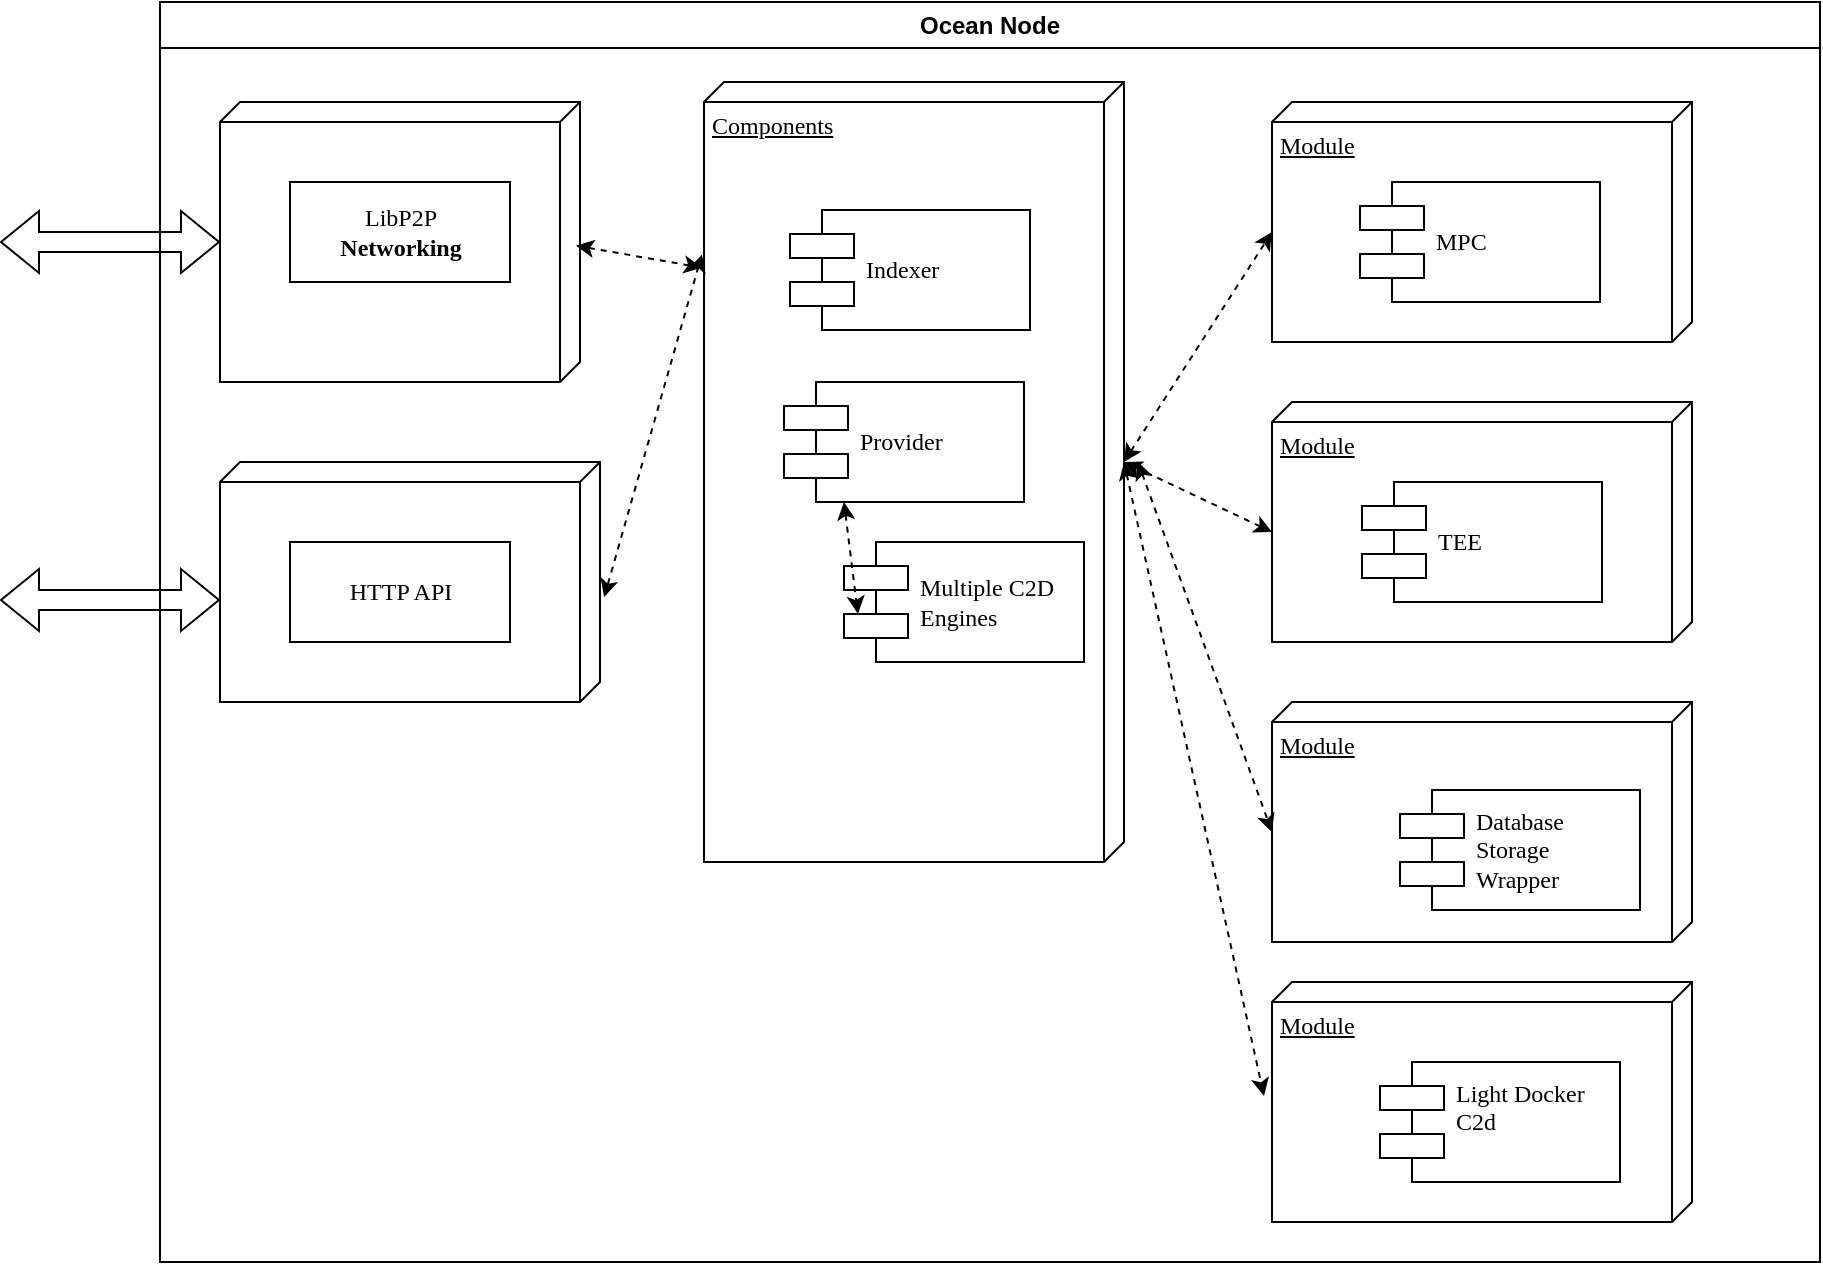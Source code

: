 <mxfile version="21.7.1" type="device">
  <diagram name="Page-1" id="5f0bae14-7c28-e335-631c-24af17079c00">
    <mxGraphModel dx="1362" dy="691" grid="1" gridSize="10" guides="1" tooltips="1" connect="1" arrows="1" fold="1" page="1" pageScale="1" pageWidth="1169" pageHeight="827" background="none" math="0" shadow="0">
      <root>
        <mxCell id="0" />
        <mxCell id="1" parent="0" />
        <mxCell id="39150e848f15840c-1" value="" style="verticalAlign=top;align=left;spacingTop=8;spacingLeft=2;spacingRight=12;shape=cube;size=10;direction=south;fontStyle=4;html=1;rounded=0;shadow=0;comic=0;labelBackgroundColor=none;strokeWidth=1;fontFamily=Verdana;fontSize=12" parent="1" vertex="1">
          <mxGeometry x="120" y="70" width="180" height="140" as="geometry" />
        </mxCell>
        <mxCell id="39150e848f15840c-3" value="Components" style="verticalAlign=top;align=left;spacingTop=8;spacingLeft=2;spacingRight=12;shape=cube;size=10;direction=south;fontStyle=4;html=1;rounded=0;shadow=0;comic=0;labelBackgroundColor=none;strokeWidth=1;fontFamily=Verdana;fontSize=12" parent="1" vertex="1">
          <mxGeometry x="362" y="60" width="210" height="390" as="geometry" />
        </mxCell>
        <mxCell id="39150e848f15840c-4" value="LibP2P&lt;br&gt;&lt;b&gt;Networking&lt;/b&gt;" style="html=1;rounded=0;shadow=0;comic=0;labelBackgroundColor=none;strokeWidth=1;fontFamily=Verdana;fontSize=12;align=center;" parent="1" vertex="1">
          <mxGeometry x="155" y="110" width="110" height="50" as="geometry" />
        </mxCell>
        <mxCell id="39150e848f15840c-7" value="Provider" style="shape=component;align=left;spacingLeft=36;rounded=0;shadow=0;comic=0;labelBackgroundColor=none;strokeWidth=1;fontFamily=Verdana;fontSize=12;html=1;" parent="1" vertex="1">
          <mxGeometry x="402" y="210" width="120" height="60" as="geometry" />
        </mxCell>
        <mxCell id="39150e848f15840c-10" value="Indexer" style="shape=component;align=left;spacingLeft=36;rounded=0;shadow=0;comic=0;labelBackgroundColor=none;strokeWidth=1;fontFamily=Verdana;fontSize=12;html=1;" parent="1" vertex="1">
          <mxGeometry x="405" y="124" width="120" height="60" as="geometry" />
        </mxCell>
        <mxCell id="39150e848f15840c-11" style="edgeStyle=none;rounded=0;html=1;dashed=1;labelBackgroundColor=none;startArrow=classic;startFill=1;endArrow=classic;endFill=1;fontFamily=Verdana;fontSize=12;entryX=0.563;entryY=-0.011;entryDx=0;entryDy=0;entryPerimeter=0;exitX=0.221;exitY=1.005;exitDx=0;exitDy=0;exitPerimeter=0;" parent="1" source="39150e848f15840c-3" target="fq037zu-ZhPwcoGEC1Z5-2" edge="1">
          <mxGeometry relative="1" as="geometry">
            <mxPoint x="379.098" y="244.15" as="targetPoint" />
          </mxGeometry>
        </mxCell>
        <mxCell id="fq037zu-ZhPwcoGEC1Z5-2" value="" style="verticalAlign=top;align=left;spacingTop=8;spacingLeft=2;spacingRight=12;shape=cube;size=10;direction=south;fontStyle=4;html=1;rounded=0;shadow=0;comic=0;labelBackgroundColor=none;strokeWidth=1;fontFamily=Verdana;fontSize=12" vertex="1" parent="1">
          <mxGeometry x="120" y="250" width="190" height="120" as="geometry" />
        </mxCell>
        <mxCell id="fq037zu-ZhPwcoGEC1Z5-3" value="HTTP API" style="html=1;rounded=0;shadow=0;comic=0;labelBackgroundColor=none;strokeWidth=1;fontFamily=Verdana;fontSize=12;align=center;" vertex="1" parent="1">
          <mxGeometry x="155" y="290" width="110" height="50" as="geometry" />
        </mxCell>
        <mxCell id="fq037zu-ZhPwcoGEC1Z5-4" style="edgeStyle=none;rounded=0;html=1;dashed=1;labelBackgroundColor=none;startArrow=classic;startFill=1;endArrow=classic;endFill=1;fontFamily=Verdana;fontSize=12;entryX=0.513;entryY=0.011;entryDx=0;entryDy=0;entryPerimeter=0;exitX=0.238;exitY=1.005;exitDx=0;exitDy=0;exitPerimeter=0;" edge="1" parent="1" source="39150e848f15840c-3" target="39150e848f15840c-1">
          <mxGeometry relative="1" as="geometry">
            <mxPoint x="450" y="152" as="sourcePoint" />
            <mxPoint x="322" y="350" as="targetPoint" />
          </mxGeometry>
        </mxCell>
        <mxCell id="fq037zu-ZhPwcoGEC1Z5-5" value="Module" style="verticalAlign=top;align=left;spacingTop=8;spacingLeft=2;spacingRight=12;shape=cube;size=10;direction=south;fontStyle=4;html=1;rounded=0;shadow=0;comic=0;labelBackgroundColor=none;strokeWidth=1;fontFamily=Verdana;fontSize=12" vertex="1" parent="1">
          <mxGeometry x="646" y="70" width="210" height="120" as="geometry" />
        </mxCell>
        <mxCell id="fq037zu-ZhPwcoGEC1Z5-7" value="MPC" style="shape=component;align=left;spacingLeft=36;rounded=0;shadow=0;comic=0;labelBackgroundColor=none;strokeWidth=1;fontFamily=Verdana;fontSize=12;html=1;" vertex="1" parent="1">
          <mxGeometry x="690" y="110" width="120" height="60" as="geometry" />
        </mxCell>
        <mxCell id="fq037zu-ZhPwcoGEC1Z5-9" value="Module" style="verticalAlign=top;align=left;spacingTop=8;spacingLeft=2;spacingRight=12;shape=cube;size=10;direction=south;fontStyle=4;html=1;rounded=0;shadow=0;comic=0;labelBackgroundColor=none;strokeWidth=1;fontFamily=Verdana;fontSize=12" vertex="1" parent="1">
          <mxGeometry x="646" y="220" width="210" height="120" as="geometry" />
        </mxCell>
        <mxCell id="fq037zu-ZhPwcoGEC1Z5-10" value="TEE" style="shape=component;align=left;spacingLeft=36;rounded=0;shadow=0;comic=0;labelBackgroundColor=none;strokeWidth=1;fontFamily=Verdana;fontSize=12;html=1;" vertex="1" parent="1">
          <mxGeometry x="691" y="260" width="120" height="60" as="geometry" />
        </mxCell>
        <mxCell id="fq037zu-ZhPwcoGEC1Z5-11" value="Module" style="verticalAlign=top;align=left;spacingTop=8;spacingLeft=2;spacingRight=12;shape=cube;size=10;direction=south;fontStyle=4;html=1;rounded=0;shadow=0;comic=0;labelBackgroundColor=none;strokeWidth=1;fontFamily=Verdana;fontSize=12" vertex="1" parent="1">
          <mxGeometry x="646" y="370" width="210" height="120" as="geometry" />
        </mxCell>
        <mxCell id="fq037zu-ZhPwcoGEC1Z5-12" value="Database&lt;br&gt;Storage&lt;br&gt;Wrapper" style="shape=component;align=left;spacingLeft=36;rounded=0;shadow=0;comic=0;labelBackgroundColor=none;strokeWidth=1;fontFamily=Verdana;fontSize=12;html=1;" vertex="1" parent="1">
          <mxGeometry x="710" y="414" width="120" height="60" as="geometry" />
        </mxCell>
        <mxCell id="fq037zu-ZhPwcoGEC1Z5-13" value="Module" style="verticalAlign=top;align=left;spacingTop=8;spacingLeft=2;spacingRight=12;shape=cube;size=10;direction=south;fontStyle=4;html=1;rounded=0;shadow=0;comic=0;labelBackgroundColor=none;strokeWidth=1;fontFamily=Verdana;fontSize=12" vertex="1" parent="1">
          <mxGeometry x="646" y="510" width="210" height="120" as="geometry" />
        </mxCell>
        <mxCell id="fq037zu-ZhPwcoGEC1Z5-14" value="&lt;div&gt;Light Docker&lt;/div&gt;&lt;div&gt;C2d&lt;/div&gt;&lt;div&gt;&lt;br&gt;&lt;/div&gt;" style="shape=component;align=left;spacingLeft=36;rounded=0;shadow=0;comic=0;labelBackgroundColor=none;strokeWidth=1;fontFamily=Verdana;fontSize=12;html=1;" vertex="1" parent="1">
          <mxGeometry x="700" y="550" width="120" height="60" as="geometry" />
        </mxCell>
        <mxCell id="fq037zu-ZhPwcoGEC1Z5-15" style="edgeStyle=none;rounded=0;html=1;dashed=1;labelBackgroundColor=none;startArrow=classic;startFill=1;endArrow=classic;endFill=1;fontFamily=Verdana;fontSize=12;entryX=0;entryY=0;entryDx=65;entryDy=210;entryPerimeter=0;exitX=0;exitY=0;exitDx=190;exitDy=0;exitPerimeter=0;" edge="1" parent="1" source="39150e848f15840c-3" target="fq037zu-ZhPwcoGEC1Z5-5">
          <mxGeometry relative="1" as="geometry">
            <mxPoint x="459" y="166" as="sourcePoint" />
            <mxPoint x="322" y="350" as="targetPoint" />
          </mxGeometry>
        </mxCell>
        <mxCell id="fq037zu-ZhPwcoGEC1Z5-16" style="edgeStyle=none;rounded=0;html=1;dashed=1;labelBackgroundColor=none;startArrow=classic;startFill=1;endArrow=classic;endFill=1;fontFamily=Verdana;fontSize=12;entryX=0;entryY=0;entryDx=65;entryDy=210;entryPerimeter=0;exitX=0;exitY=0;exitDx=190;exitDy=0;exitPerimeter=0;" edge="1" parent="1" source="39150e848f15840c-3" target="fq037zu-ZhPwcoGEC1Z5-9">
          <mxGeometry relative="1" as="geometry">
            <mxPoint x="670" y="270" as="sourcePoint" />
            <mxPoint x="770" y="135" as="targetPoint" />
          </mxGeometry>
        </mxCell>
        <mxCell id="fq037zu-ZhPwcoGEC1Z5-17" style="edgeStyle=none;rounded=0;html=1;dashed=1;labelBackgroundColor=none;startArrow=classic;startFill=1;endArrow=classic;endFill=1;fontFamily=Verdana;fontSize=12;entryX=0;entryY=0;entryDx=65;entryDy=210;entryPerimeter=0;exitX=0.487;exitY=-0.033;exitDx=0;exitDy=0;exitPerimeter=0;" edge="1" parent="1" source="39150e848f15840c-3" target="fq037zu-ZhPwcoGEC1Z5-11">
          <mxGeometry relative="1" as="geometry">
            <mxPoint x="680" y="280" as="sourcePoint" />
            <mxPoint x="780" y="145" as="targetPoint" />
          </mxGeometry>
        </mxCell>
        <mxCell id="fq037zu-ZhPwcoGEC1Z5-18" style="edgeStyle=none;rounded=0;html=1;dashed=1;labelBackgroundColor=none;startArrow=classic;startFill=1;endArrow=classic;endFill=1;fontFamily=Verdana;fontSize=12;entryX=0.475;entryY=1.019;entryDx=0;entryDy=0;entryPerimeter=0;exitX=0;exitY=0;exitDx=190;exitDy=0;exitPerimeter=0;" edge="1" parent="1" source="39150e848f15840c-3" target="fq037zu-ZhPwcoGEC1Z5-13">
          <mxGeometry relative="1" as="geometry">
            <mxPoint x="690" y="290" as="sourcePoint" />
            <mxPoint x="790" y="155" as="targetPoint" />
          </mxGeometry>
        </mxCell>
        <mxCell id="fq037zu-ZhPwcoGEC1Z5-20" value="&lt;div&gt;Multiple C2D&lt;/div&gt;&lt;div&gt;Engines&lt;/div&gt;" style="shape=component;align=left;spacingLeft=36;rounded=0;shadow=0;comic=0;labelBackgroundColor=none;strokeWidth=1;fontFamily=Verdana;fontSize=12;html=1;" vertex="1" parent="1">
          <mxGeometry x="432" y="290" width="120" height="60" as="geometry" />
        </mxCell>
        <mxCell id="fq037zu-ZhPwcoGEC1Z5-21" style="edgeStyle=none;rounded=0;html=1;dashed=1;labelBackgroundColor=none;startArrow=classic;startFill=1;endArrow=classic;endFill=1;fontFamily=Verdana;fontSize=12;entryX=0.058;entryY=0.6;entryDx=0;entryDy=0;entryPerimeter=0;exitX=0.25;exitY=1;exitDx=0;exitDy=0;" edge="1" parent="1" source="39150e848f15840c-7" target="fq037zu-ZhPwcoGEC1Z5-20">
          <mxGeometry relative="1" as="geometry">
            <mxPoint x="371" y="156" as="sourcePoint" />
            <mxPoint x="334" y="328" as="targetPoint" />
          </mxGeometry>
        </mxCell>
        <mxCell id="fq037zu-ZhPwcoGEC1Z5-22" value="Ocean Node" style="swimlane;whiteSpace=wrap;html=1;" vertex="1" parent="1">
          <mxGeometry x="90" y="20" width="830" height="630" as="geometry" />
        </mxCell>
        <mxCell id="fq037zu-ZhPwcoGEC1Z5-25" value="" style="shape=flexArrow;endArrow=classic;html=1;rounded=0;startArrow=block;" edge="1" parent="fq037zu-ZhPwcoGEC1Z5-22" target="39150e848f15840c-1">
          <mxGeometry width="50" height="50" relative="1" as="geometry">
            <mxPoint x="-80" y="120" as="sourcePoint" />
            <mxPoint x="230" y="230" as="targetPoint" />
          </mxGeometry>
        </mxCell>
        <mxCell id="fq037zu-ZhPwcoGEC1Z5-26" value="" style="shape=flexArrow;endArrow=classic;html=1;rounded=0;startArrow=block;" edge="1" parent="1">
          <mxGeometry width="50" height="50" relative="1" as="geometry">
            <mxPoint x="10" y="319" as="sourcePoint" />
            <mxPoint x="120" y="319" as="targetPoint" />
          </mxGeometry>
        </mxCell>
      </root>
    </mxGraphModel>
  </diagram>
</mxfile>

